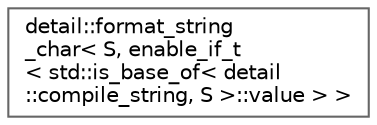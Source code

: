 digraph "类继承关系图"
{
 // LATEX_PDF_SIZE
  bgcolor="transparent";
  edge [fontname=Helvetica,fontsize=10,labelfontname=Helvetica,labelfontsize=10];
  node [fontname=Helvetica,fontsize=10,shape=box,height=0.2,width=0.4];
  rankdir="LR";
  Node0 [id="Node000000",label="detail::format_string\l_char\< S, enable_if_t\l\< std::is_base_of\< detail\l::compile_string, S \>::value \> \>",height=0.2,width=0.4,color="grey40", fillcolor="white", style="filled",URL="$structdetail_1_1format__string__char_3_01_s_00_01enable__if__t_3_01std_1_1is__base__of_3_01detaif64a1271d10c6d95d71ae7ab6b6cd419.html",tooltip=" "];
}
